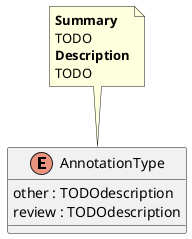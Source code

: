 @startuml
enum AnnotationType {
    other : TODOdescription
    review : TODOdescription
}
note top of AnnotationType
<b>Summary</b>
TODO
<b>Description</b>
TODO
end note
@enduml
